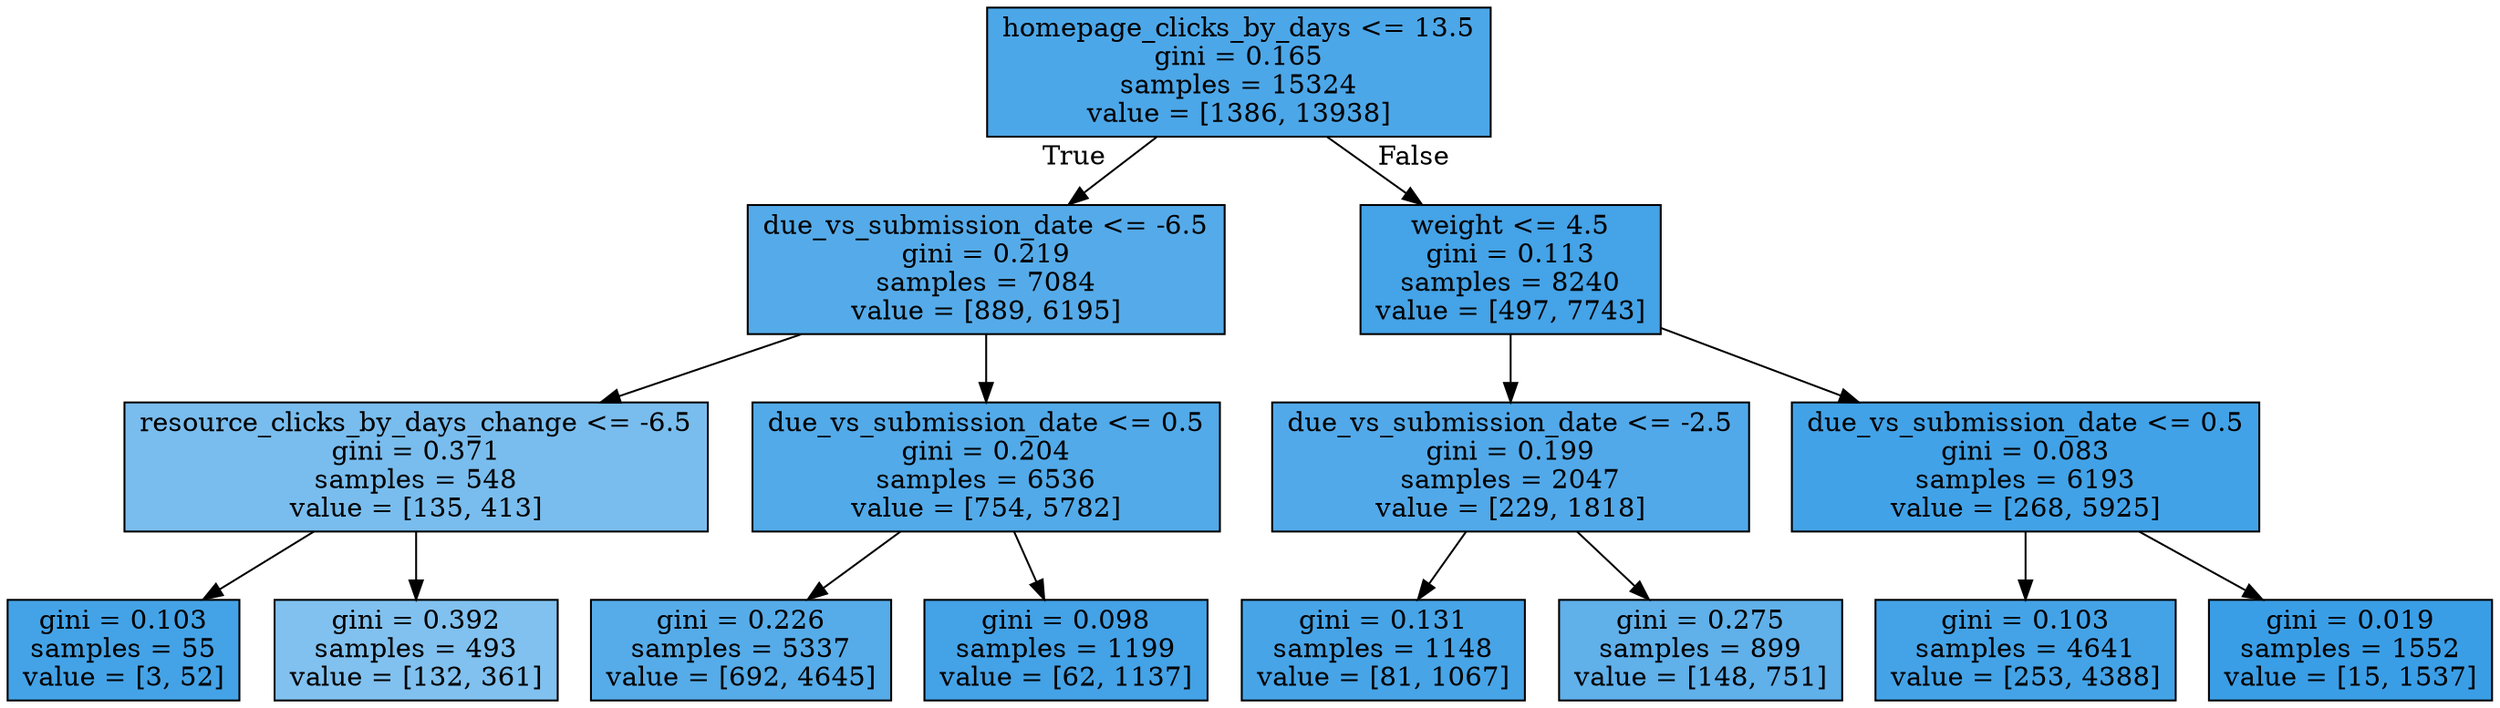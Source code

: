 digraph Tree {
node [shape=box, style="filled", color="black"] ;
0 [label="homepage_clicks_by_days <= 13.5\ngini = 0.165\nsamples = 15324\nvalue = [1386, 13938]", fillcolor="#399de5e6"] ;
1 [label="due_vs_submission_date <= -6.5\ngini = 0.219\nsamples = 7084\nvalue = [889, 6195]", fillcolor="#399de5da"] ;
0 -> 1 [labeldistance=2.5, labelangle=45, headlabel="True"] ;
2 [label="resource_clicks_by_days_change <= -6.5\ngini = 0.371\nsamples = 548\nvalue = [135, 413]", fillcolor="#399de5ac"] ;
1 -> 2 ;
3 [label="gini = 0.103\nsamples = 55\nvalue = [3, 52]", fillcolor="#399de5f0"] ;
2 -> 3 ;
4 [label="gini = 0.392\nsamples = 493\nvalue = [132, 361]", fillcolor="#399de5a2"] ;
2 -> 4 ;
5 [label="due_vs_submission_date <= 0.5\ngini = 0.204\nsamples = 6536\nvalue = [754, 5782]", fillcolor="#399de5de"] ;
1 -> 5 ;
6 [label="gini = 0.226\nsamples = 5337\nvalue = [692, 4645]", fillcolor="#399de5d9"] ;
5 -> 6 ;
7 [label="gini = 0.098\nsamples = 1199\nvalue = [62, 1137]", fillcolor="#399de5f1"] ;
5 -> 7 ;
8 [label="weight <= 4.5\ngini = 0.113\nsamples = 8240\nvalue = [497, 7743]", fillcolor="#399de5ef"] ;
0 -> 8 [labeldistance=2.5, labelangle=-45, headlabel="False"] ;
9 [label="due_vs_submission_date <= -2.5\ngini = 0.199\nsamples = 2047\nvalue = [229, 1818]", fillcolor="#399de5df"] ;
8 -> 9 ;
10 [label="gini = 0.131\nsamples = 1148\nvalue = [81, 1067]", fillcolor="#399de5ec"] ;
9 -> 10 ;
11 [label="gini = 0.275\nsamples = 899\nvalue = [148, 751]", fillcolor="#399de5cd"] ;
9 -> 11 ;
12 [label="due_vs_submission_date <= 0.5\ngini = 0.083\nsamples = 6193\nvalue = [268, 5925]", fillcolor="#399de5f3"] ;
8 -> 12 ;
13 [label="gini = 0.103\nsamples = 4641\nvalue = [253, 4388]", fillcolor="#399de5f0"] ;
12 -> 13 ;
14 [label="gini = 0.019\nsamples = 1552\nvalue = [15, 1537]", fillcolor="#399de5fd"] ;
12 -> 14 ;
}